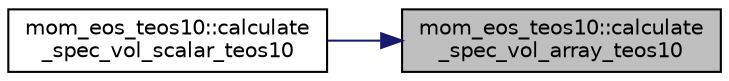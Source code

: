 digraph "mom_eos_teos10::calculate_spec_vol_array_teos10"
{
 // INTERACTIVE_SVG=YES
 // LATEX_PDF_SIZE
  edge [fontname="Helvetica",fontsize="10",labelfontname="Helvetica",labelfontsize="10"];
  node [fontname="Helvetica",fontsize="10",shape=record];
  rankdir="RL";
  Node1 [label="mom_eos_teos10::calculate\l_spec_vol_array_teos10",height=0.2,width=0.4,color="black", fillcolor="grey75", style="filled", fontcolor="black",tooltip="This subroutine computes the in situ specific volume of sea water (specvol in [m3 kg-1]) from absolut..."];
  Node1 -> Node2 [dir="back",color="midnightblue",fontsize="10",style="solid",fontname="Helvetica"];
  Node2 [label="mom_eos_teos10::calculate\l_spec_vol_scalar_teos10",height=0.2,width=0.4,color="black", fillcolor="white", style="filled",URL="$namespacemom__eos__teos10.html#aa3a64aeb82f2380a61a6976f01d5df65",tooltip="This subroutine computes the in situ specific volume of sea water (specvol in [m3 kg-1]) from absolut..."];
}
